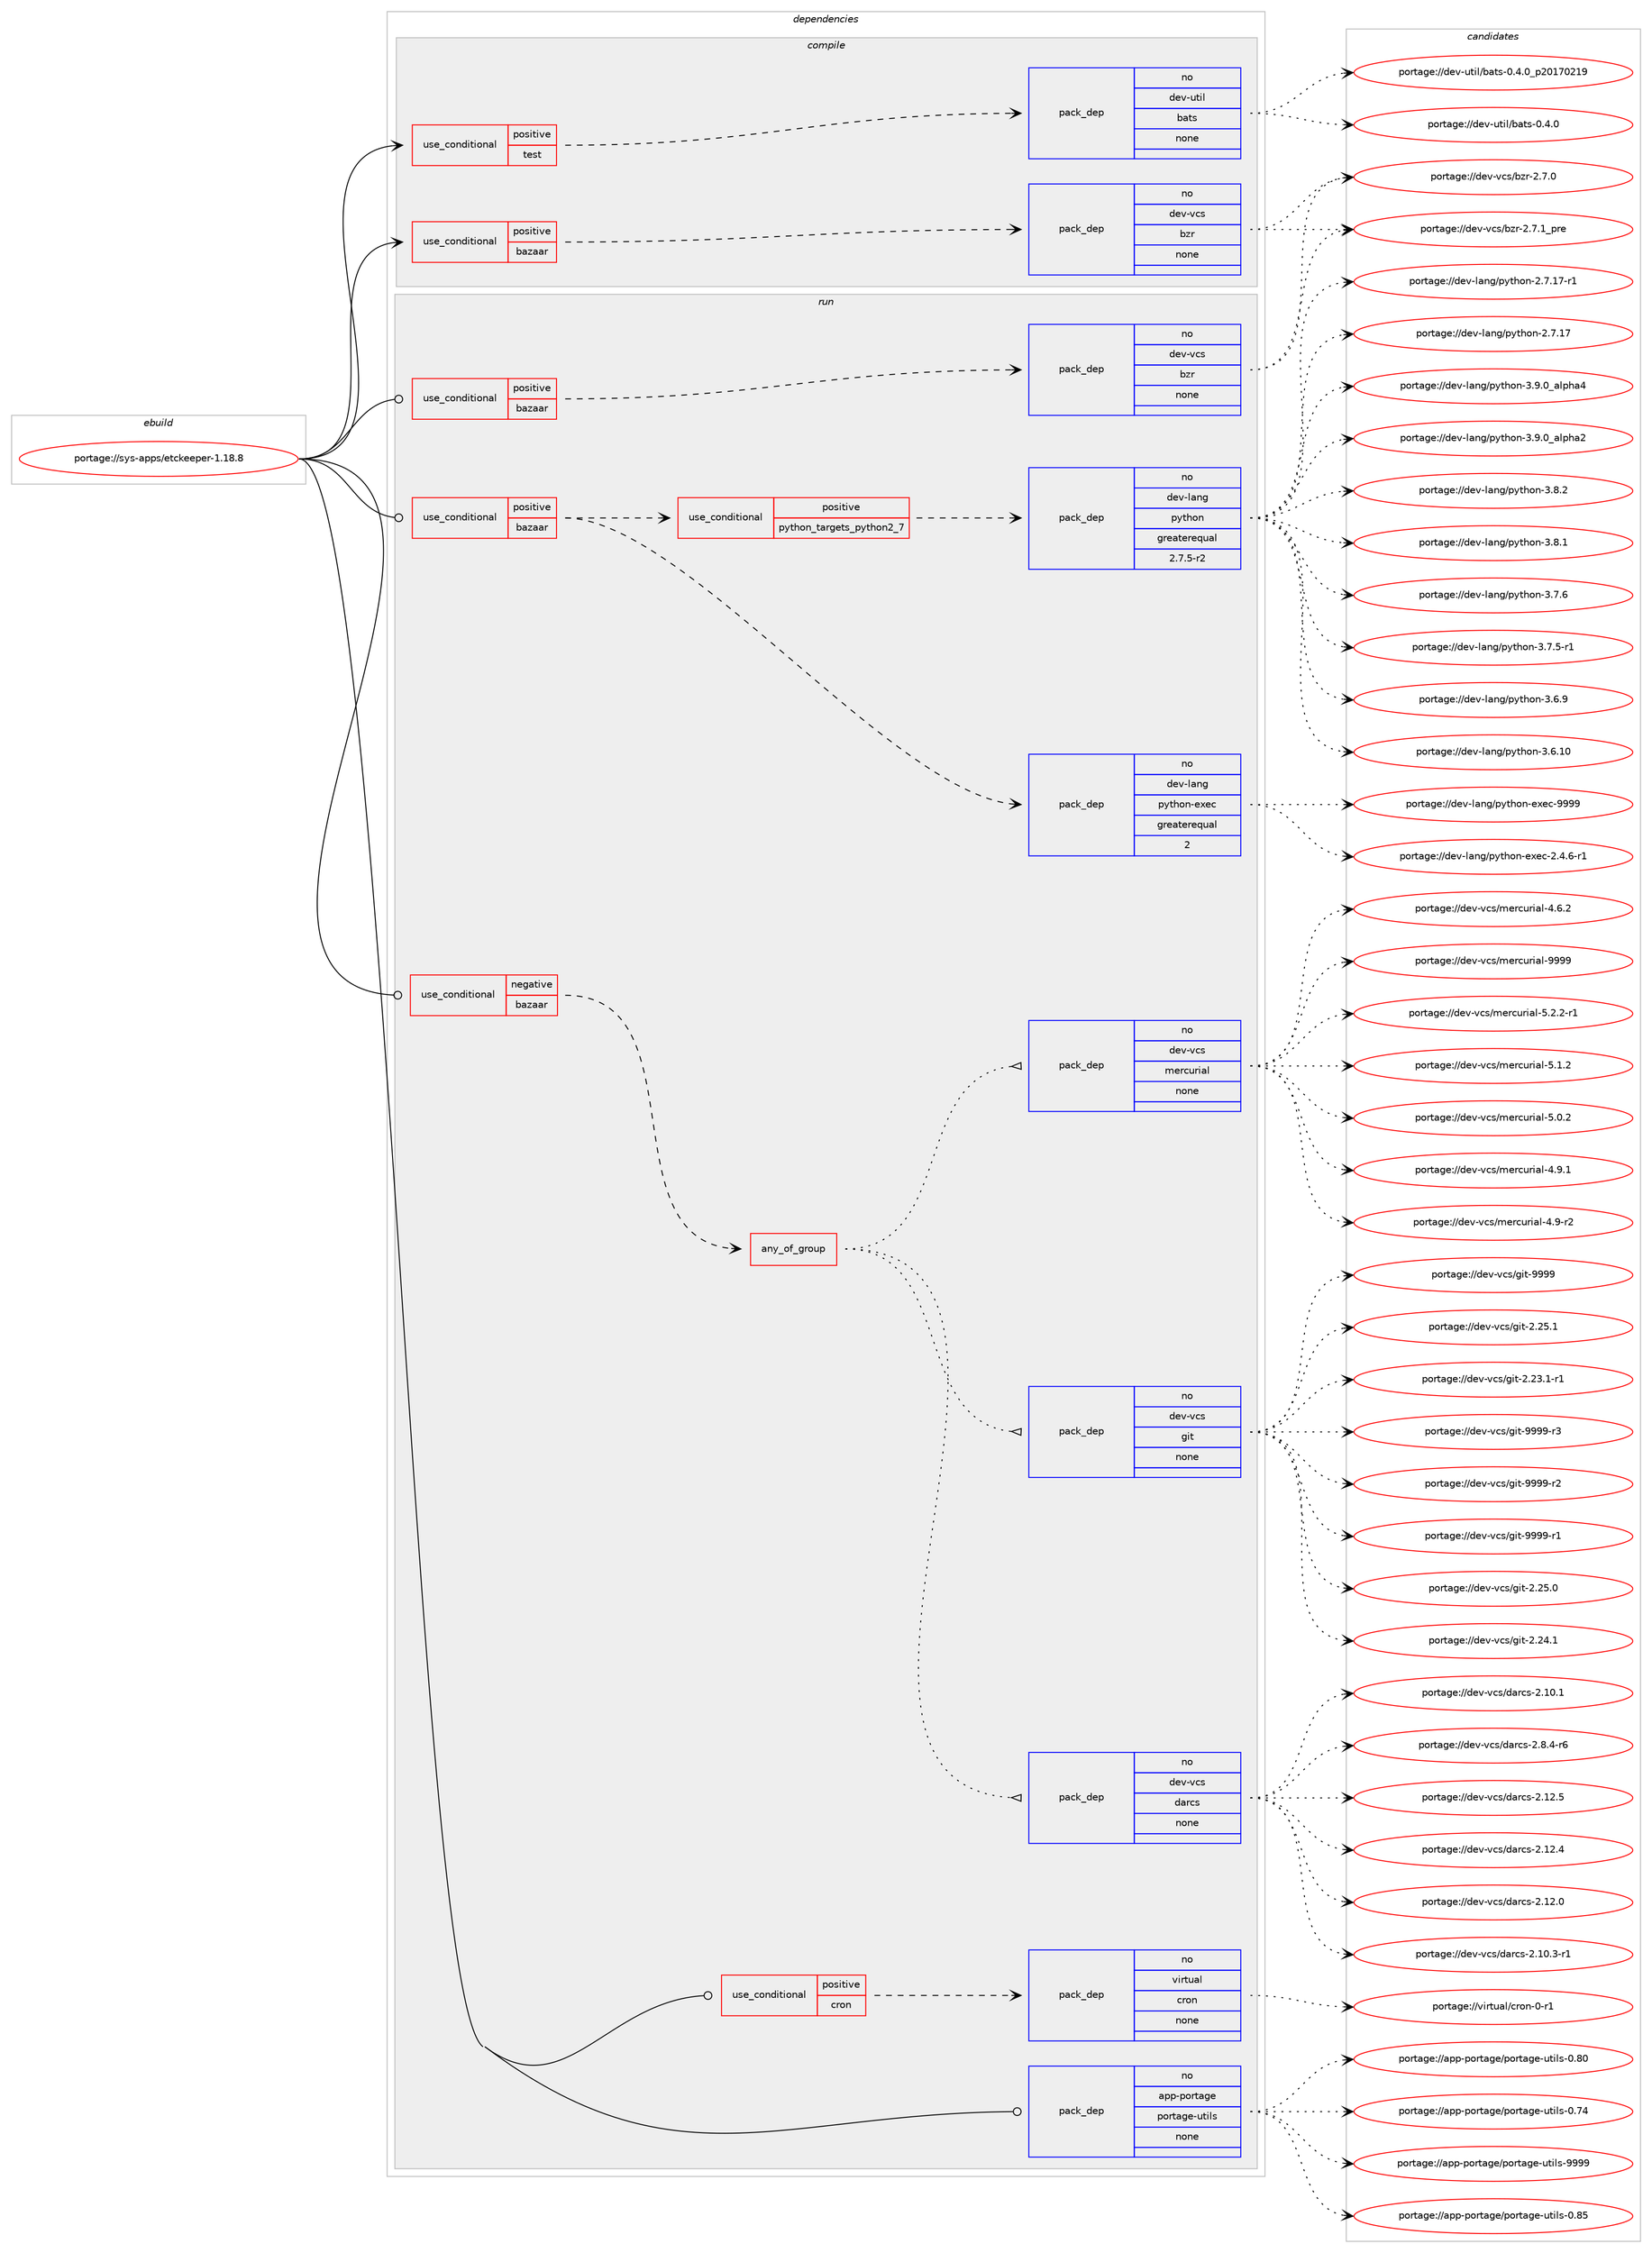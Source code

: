 digraph prolog {

# *************
# Graph options
# *************

newrank=true;
concentrate=true;
compound=true;
graph [rankdir=LR,fontname=Helvetica,fontsize=10,ranksep=1.5];#, ranksep=2.5, nodesep=0.2];
edge  [arrowhead=vee];
node  [fontname=Helvetica,fontsize=10];

# **********
# The ebuild
# **********

subgraph cluster_leftcol {
color=gray;
rank=same;
label=<<i>ebuild</i>>;
id [label="portage://sys-apps/etckeeper-1.18.8", color=red, width=4, href="../sys-apps/etckeeper-1.18.8.svg"];
}

# ****************
# The dependencies
# ****************

subgraph cluster_midcol {
color=gray;
label=<<i>dependencies</i>>;
subgraph cluster_compile {
fillcolor="#eeeeee";
style=filled;
label=<<i>compile</i>>;
subgraph cond8680 {
dependency40867 [label=<<TABLE BORDER="0" CELLBORDER="1" CELLSPACING="0" CELLPADDING="4"><TR><TD ROWSPAN="3" CELLPADDING="10">use_conditional</TD></TR><TR><TD>positive</TD></TR><TR><TD>bazaar</TD></TR></TABLE>>, shape=none, color=red];
subgraph pack31245 {
dependency40868 [label=<<TABLE BORDER="0" CELLBORDER="1" CELLSPACING="0" CELLPADDING="4" WIDTH="220"><TR><TD ROWSPAN="6" CELLPADDING="30">pack_dep</TD></TR><TR><TD WIDTH="110">no</TD></TR><TR><TD>dev-vcs</TD></TR><TR><TD>bzr</TD></TR><TR><TD>none</TD></TR><TR><TD></TD></TR></TABLE>>, shape=none, color=blue];
}
dependency40867:e -> dependency40868:w [weight=20,style="dashed",arrowhead="vee"];
}
id:e -> dependency40867:w [weight=20,style="solid",arrowhead="vee"];
subgraph cond8681 {
dependency40869 [label=<<TABLE BORDER="0" CELLBORDER="1" CELLSPACING="0" CELLPADDING="4"><TR><TD ROWSPAN="3" CELLPADDING="10">use_conditional</TD></TR><TR><TD>positive</TD></TR><TR><TD>test</TD></TR></TABLE>>, shape=none, color=red];
subgraph pack31246 {
dependency40870 [label=<<TABLE BORDER="0" CELLBORDER="1" CELLSPACING="0" CELLPADDING="4" WIDTH="220"><TR><TD ROWSPAN="6" CELLPADDING="30">pack_dep</TD></TR><TR><TD WIDTH="110">no</TD></TR><TR><TD>dev-util</TD></TR><TR><TD>bats</TD></TR><TR><TD>none</TD></TR><TR><TD></TD></TR></TABLE>>, shape=none, color=blue];
}
dependency40869:e -> dependency40870:w [weight=20,style="dashed",arrowhead="vee"];
}
id:e -> dependency40869:w [weight=20,style="solid",arrowhead="vee"];
}
subgraph cluster_compileandrun {
fillcolor="#eeeeee";
style=filled;
label=<<i>compile and run</i>>;
}
subgraph cluster_run {
fillcolor="#eeeeee";
style=filled;
label=<<i>run</i>>;
subgraph cond8682 {
dependency40871 [label=<<TABLE BORDER="0" CELLBORDER="1" CELLSPACING="0" CELLPADDING="4"><TR><TD ROWSPAN="3" CELLPADDING="10">use_conditional</TD></TR><TR><TD>negative</TD></TR><TR><TD>bazaar</TD></TR></TABLE>>, shape=none, color=red];
subgraph any899 {
dependency40872 [label=<<TABLE BORDER="0" CELLBORDER="1" CELLSPACING="0" CELLPADDING="4"><TR><TD CELLPADDING="10">any_of_group</TD></TR></TABLE>>, shape=none, color=red];subgraph pack31247 {
dependency40873 [label=<<TABLE BORDER="0" CELLBORDER="1" CELLSPACING="0" CELLPADDING="4" WIDTH="220"><TR><TD ROWSPAN="6" CELLPADDING="30">pack_dep</TD></TR><TR><TD WIDTH="110">no</TD></TR><TR><TD>dev-vcs</TD></TR><TR><TD>git</TD></TR><TR><TD>none</TD></TR><TR><TD></TD></TR></TABLE>>, shape=none, color=blue];
}
dependency40872:e -> dependency40873:w [weight=20,style="dotted",arrowhead="oinv"];
subgraph pack31248 {
dependency40874 [label=<<TABLE BORDER="0" CELLBORDER="1" CELLSPACING="0" CELLPADDING="4" WIDTH="220"><TR><TD ROWSPAN="6" CELLPADDING="30">pack_dep</TD></TR><TR><TD WIDTH="110">no</TD></TR><TR><TD>dev-vcs</TD></TR><TR><TD>mercurial</TD></TR><TR><TD>none</TD></TR><TR><TD></TD></TR></TABLE>>, shape=none, color=blue];
}
dependency40872:e -> dependency40874:w [weight=20,style="dotted",arrowhead="oinv"];
subgraph pack31249 {
dependency40875 [label=<<TABLE BORDER="0" CELLBORDER="1" CELLSPACING="0" CELLPADDING="4" WIDTH="220"><TR><TD ROWSPAN="6" CELLPADDING="30">pack_dep</TD></TR><TR><TD WIDTH="110">no</TD></TR><TR><TD>dev-vcs</TD></TR><TR><TD>darcs</TD></TR><TR><TD>none</TD></TR><TR><TD></TD></TR></TABLE>>, shape=none, color=blue];
}
dependency40872:e -> dependency40875:w [weight=20,style="dotted",arrowhead="oinv"];
}
dependency40871:e -> dependency40872:w [weight=20,style="dashed",arrowhead="vee"];
}
id:e -> dependency40871:w [weight=20,style="solid",arrowhead="odot"];
subgraph cond8683 {
dependency40876 [label=<<TABLE BORDER="0" CELLBORDER="1" CELLSPACING="0" CELLPADDING="4"><TR><TD ROWSPAN="3" CELLPADDING="10">use_conditional</TD></TR><TR><TD>positive</TD></TR><TR><TD>bazaar</TD></TR></TABLE>>, shape=none, color=red];
subgraph cond8684 {
dependency40877 [label=<<TABLE BORDER="0" CELLBORDER="1" CELLSPACING="0" CELLPADDING="4"><TR><TD ROWSPAN="3" CELLPADDING="10">use_conditional</TD></TR><TR><TD>positive</TD></TR><TR><TD>python_targets_python2_7</TD></TR></TABLE>>, shape=none, color=red];
subgraph pack31250 {
dependency40878 [label=<<TABLE BORDER="0" CELLBORDER="1" CELLSPACING="0" CELLPADDING="4" WIDTH="220"><TR><TD ROWSPAN="6" CELLPADDING="30">pack_dep</TD></TR><TR><TD WIDTH="110">no</TD></TR><TR><TD>dev-lang</TD></TR><TR><TD>python</TD></TR><TR><TD>greaterequal</TD></TR><TR><TD>2.7.5-r2</TD></TR></TABLE>>, shape=none, color=blue];
}
dependency40877:e -> dependency40878:w [weight=20,style="dashed",arrowhead="vee"];
}
dependency40876:e -> dependency40877:w [weight=20,style="dashed",arrowhead="vee"];
subgraph pack31251 {
dependency40879 [label=<<TABLE BORDER="0" CELLBORDER="1" CELLSPACING="0" CELLPADDING="4" WIDTH="220"><TR><TD ROWSPAN="6" CELLPADDING="30">pack_dep</TD></TR><TR><TD WIDTH="110">no</TD></TR><TR><TD>dev-lang</TD></TR><TR><TD>python-exec</TD></TR><TR><TD>greaterequal</TD></TR><TR><TD>2</TD></TR></TABLE>>, shape=none, color=blue];
}
dependency40876:e -> dependency40879:w [weight=20,style="dashed",arrowhead="vee"];
}
id:e -> dependency40876:w [weight=20,style="solid",arrowhead="odot"];
subgraph cond8685 {
dependency40880 [label=<<TABLE BORDER="0" CELLBORDER="1" CELLSPACING="0" CELLPADDING="4"><TR><TD ROWSPAN="3" CELLPADDING="10">use_conditional</TD></TR><TR><TD>positive</TD></TR><TR><TD>bazaar</TD></TR></TABLE>>, shape=none, color=red];
subgraph pack31252 {
dependency40881 [label=<<TABLE BORDER="0" CELLBORDER="1" CELLSPACING="0" CELLPADDING="4" WIDTH="220"><TR><TD ROWSPAN="6" CELLPADDING="30">pack_dep</TD></TR><TR><TD WIDTH="110">no</TD></TR><TR><TD>dev-vcs</TD></TR><TR><TD>bzr</TD></TR><TR><TD>none</TD></TR><TR><TD></TD></TR></TABLE>>, shape=none, color=blue];
}
dependency40880:e -> dependency40881:w [weight=20,style="dashed",arrowhead="vee"];
}
id:e -> dependency40880:w [weight=20,style="solid",arrowhead="odot"];
subgraph cond8686 {
dependency40882 [label=<<TABLE BORDER="0" CELLBORDER="1" CELLSPACING="0" CELLPADDING="4"><TR><TD ROWSPAN="3" CELLPADDING="10">use_conditional</TD></TR><TR><TD>positive</TD></TR><TR><TD>cron</TD></TR></TABLE>>, shape=none, color=red];
subgraph pack31253 {
dependency40883 [label=<<TABLE BORDER="0" CELLBORDER="1" CELLSPACING="0" CELLPADDING="4" WIDTH="220"><TR><TD ROWSPAN="6" CELLPADDING="30">pack_dep</TD></TR><TR><TD WIDTH="110">no</TD></TR><TR><TD>virtual</TD></TR><TR><TD>cron</TD></TR><TR><TD>none</TD></TR><TR><TD></TD></TR></TABLE>>, shape=none, color=blue];
}
dependency40882:e -> dependency40883:w [weight=20,style="dashed",arrowhead="vee"];
}
id:e -> dependency40882:w [weight=20,style="solid",arrowhead="odot"];
subgraph pack31254 {
dependency40884 [label=<<TABLE BORDER="0" CELLBORDER="1" CELLSPACING="0" CELLPADDING="4" WIDTH="220"><TR><TD ROWSPAN="6" CELLPADDING="30">pack_dep</TD></TR><TR><TD WIDTH="110">no</TD></TR><TR><TD>app-portage</TD></TR><TR><TD>portage-utils</TD></TR><TR><TD>none</TD></TR><TR><TD></TD></TR></TABLE>>, shape=none, color=blue];
}
id:e -> dependency40884:w [weight=20,style="solid",arrowhead="odot"];
}
}

# **************
# The candidates
# **************

subgraph cluster_choices {
rank=same;
color=gray;
label=<<i>candidates</i>>;

subgraph choice31245 {
color=black;
nodesep=1;
choice1001011184511899115479812211445504655464995112114101 [label="portage://dev-vcs/bzr-2.7.1_pre", color=red, width=4,href="../dev-vcs/bzr-2.7.1_pre.svg"];
choice10010111845118991154798122114455046554648 [label="portage://dev-vcs/bzr-2.7.0", color=red, width=4,href="../dev-vcs/bzr-2.7.0.svg"];
dependency40868:e -> choice1001011184511899115479812211445504655464995112114101:w [style=dotted,weight="100"];
dependency40868:e -> choice10010111845118991154798122114455046554648:w [style=dotted,weight="100"];
}
subgraph choice31246 {
color=black;
nodesep=1;
choice10010111845117116105108479897116115454846524648951125048495548504957 [label="portage://dev-util/bats-0.4.0_p20170219", color=red, width=4,href="../dev-util/bats-0.4.0_p20170219.svg"];
choice10010111845117116105108479897116115454846524648 [label="portage://dev-util/bats-0.4.0", color=red, width=4,href="../dev-util/bats-0.4.0.svg"];
dependency40870:e -> choice10010111845117116105108479897116115454846524648951125048495548504957:w [style=dotted,weight="100"];
dependency40870:e -> choice10010111845117116105108479897116115454846524648:w [style=dotted,weight="100"];
}
subgraph choice31247 {
color=black;
nodesep=1;
choice10010111845118991154710310511645575757574511451 [label="portage://dev-vcs/git-9999-r3", color=red, width=4,href="../dev-vcs/git-9999-r3.svg"];
choice10010111845118991154710310511645575757574511450 [label="portage://dev-vcs/git-9999-r2", color=red, width=4,href="../dev-vcs/git-9999-r2.svg"];
choice10010111845118991154710310511645575757574511449 [label="portage://dev-vcs/git-9999-r1", color=red, width=4,href="../dev-vcs/git-9999-r1.svg"];
choice1001011184511899115471031051164557575757 [label="portage://dev-vcs/git-9999", color=red, width=4,href="../dev-vcs/git-9999.svg"];
choice10010111845118991154710310511645504650534649 [label="portage://dev-vcs/git-2.25.1", color=red, width=4,href="../dev-vcs/git-2.25.1.svg"];
choice10010111845118991154710310511645504650534648 [label="portage://dev-vcs/git-2.25.0", color=red, width=4,href="../dev-vcs/git-2.25.0.svg"];
choice10010111845118991154710310511645504650524649 [label="portage://dev-vcs/git-2.24.1", color=red, width=4,href="../dev-vcs/git-2.24.1.svg"];
choice100101118451189911547103105116455046505146494511449 [label="portage://dev-vcs/git-2.23.1-r1", color=red, width=4,href="../dev-vcs/git-2.23.1-r1.svg"];
dependency40873:e -> choice10010111845118991154710310511645575757574511451:w [style=dotted,weight="100"];
dependency40873:e -> choice10010111845118991154710310511645575757574511450:w [style=dotted,weight="100"];
dependency40873:e -> choice10010111845118991154710310511645575757574511449:w [style=dotted,weight="100"];
dependency40873:e -> choice1001011184511899115471031051164557575757:w [style=dotted,weight="100"];
dependency40873:e -> choice10010111845118991154710310511645504650534649:w [style=dotted,weight="100"];
dependency40873:e -> choice10010111845118991154710310511645504650534648:w [style=dotted,weight="100"];
dependency40873:e -> choice10010111845118991154710310511645504650524649:w [style=dotted,weight="100"];
dependency40873:e -> choice100101118451189911547103105116455046505146494511449:w [style=dotted,weight="100"];
}
subgraph choice31248 {
color=black;
nodesep=1;
choice10010111845118991154710910111499117114105971084557575757 [label="portage://dev-vcs/mercurial-9999", color=red, width=4,href="../dev-vcs/mercurial-9999.svg"];
choice10010111845118991154710910111499117114105971084553465046504511449 [label="portage://dev-vcs/mercurial-5.2.2-r1", color=red, width=4,href="../dev-vcs/mercurial-5.2.2-r1.svg"];
choice1001011184511899115471091011149911711410597108455346494650 [label="portage://dev-vcs/mercurial-5.1.2", color=red, width=4,href="../dev-vcs/mercurial-5.1.2.svg"];
choice1001011184511899115471091011149911711410597108455346484650 [label="portage://dev-vcs/mercurial-5.0.2", color=red, width=4,href="../dev-vcs/mercurial-5.0.2.svg"];
choice1001011184511899115471091011149911711410597108455246574649 [label="portage://dev-vcs/mercurial-4.9.1", color=red, width=4,href="../dev-vcs/mercurial-4.9.1.svg"];
choice1001011184511899115471091011149911711410597108455246574511450 [label="portage://dev-vcs/mercurial-4.9-r2", color=red, width=4,href="../dev-vcs/mercurial-4.9-r2.svg"];
choice1001011184511899115471091011149911711410597108455246544650 [label="portage://dev-vcs/mercurial-4.6.2", color=red, width=4,href="../dev-vcs/mercurial-4.6.2.svg"];
dependency40874:e -> choice10010111845118991154710910111499117114105971084557575757:w [style=dotted,weight="100"];
dependency40874:e -> choice10010111845118991154710910111499117114105971084553465046504511449:w [style=dotted,weight="100"];
dependency40874:e -> choice1001011184511899115471091011149911711410597108455346494650:w [style=dotted,weight="100"];
dependency40874:e -> choice1001011184511899115471091011149911711410597108455346484650:w [style=dotted,weight="100"];
dependency40874:e -> choice1001011184511899115471091011149911711410597108455246574649:w [style=dotted,weight="100"];
dependency40874:e -> choice1001011184511899115471091011149911711410597108455246574511450:w [style=dotted,weight="100"];
dependency40874:e -> choice1001011184511899115471091011149911711410597108455246544650:w [style=dotted,weight="100"];
}
subgraph choice31249 {
color=black;
nodesep=1;
choice10010111845118991154710097114991154550465646524511454 [label="portage://dev-vcs/darcs-2.8.4-r6", color=red, width=4,href="../dev-vcs/darcs-2.8.4-r6.svg"];
choice100101118451189911547100971149911545504649504653 [label="portage://dev-vcs/darcs-2.12.5", color=red, width=4,href="../dev-vcs/darcs-2.12.5.svg"];
choice100101118451189911547100971149911545504649504652 [label="portage://dev-vcs/darcs-2.12.4", color=red, width=4,href="../dev-vcs/darcs-2.12.4.svg"];
choice100101118451189911547100971149911545504649504648 [label="portage://dev-vcs/darcs-2.12.0", color=red, width=4,href="../dev-vcs/darcs-2.12.0.svg"];
choice1001011184511899115471009711499115455046494846514511449 [label="portage://dev-vcs/darcs-2.10.3-r1", color=red, width=4,href="../dev-vcs/darcs-2.10.3-r1.svg"];
choice100101118451189911547100971149911545504649484649 [label="portage://dev-vcs/darcs-2.10.1", color=red, width=4,href="../dev-vcs/darcs-2.10.1.svg"];
dependency40875:e -> choice10010111845118991154710097114991154550465646524511454:w [style=dotted,weight="100"];
dependency40875:e -> choice100101118451189911547100971149911545504649504653:w [style=dotted,weight="100"];
dependency40875:e -> choice100101118451189911547100971149911545504649504652:w [style=dotted,weight="100"];
dependency40875:e -> choice100101118451189911547100971149911545504649504648:w [style=dotted,weight="100"];
dependency40875:e -> choice1001011184511899115471009711499115455046494846514511449:w [style=dotted,weight="100"];
dependency40875:e -> choice100101118451189911547100971149911545504649484649:w [style=dotted,weight="100"];
}
subgraph choice31250 {
color=black;
nodesep=1;
choice10010111845108971101034711212111610411111045514657464895971081121049752 [label="portage://dev-lang/python-3.9.0_alpha4", color=red, width=4,href="../dev-lang/python-3.9.0_alpha4.svg"];
choice10010111845108971101034711212111610411111045514657464895971081121049750 [label="portage://dev-lang/python-3.9.0_alpha2", color=red, width=4,href="../dev-lang/python-3.9.0_alpha2.svg"];
choice100101118451089711010347112121116104111110455146564650 [label="portage://dev-lang/python-3.8.2", color=red, width=4,href="../dev-lang/python-3.8.2.svg"];
choice100101118451089711010347112121116104111110455146564649 [label="portage://dev-lang/python-3.8.1", color=red, width=4,href="../dev-lang/python-3.8.1.svg"];
choice100101118451089711010347112121116104111110455146554654 [label="portage://dev-lang/python-3.7.6", color=red, width=4,href="../dev-lang/python-3.7.6.svg"];
choice1001011184510897110103471121211161041111104551465546534511449 [label="portage://dev-lang/python-3.7.5-r1", color=red, width=4,href="../dev-lang/python-3.7.5-r1.svg"];
choice100101118451089711010347112121116104111110455146544657 [label="portage://dev-lang/python-3.6.9", color=red, width=4,href="../dev-lang/python-3.6.9.svg"];
choice10010111845108971101034711212111610411111045514654464948 [label="portage://dev-lang/python-3.6.10", color=red, width=4,href="../dev-lang/python-3.6.10.svg"];
choice100101118451089711010347112121116104111110455046554649554511449 [label="portage://dev-lang/python-2.7.17-r1", color=red, width=4,href="../dev-lang/python-2.7.17-r1.svg"];
choice10010111845108971101034711212111610411111045504655464955 [label="portage://dev-lang/python-2.7.17", color=red, width=4,href="../dev-lang/python-2.7.17.svg"];
dependency40878:e -> choice10010111845108971101034711212111610411111045514657464895971081121049752:w [style=dotted,weight="100"];
dependency40878:e -> choice10010111845108971101034711212111610411111045514657464895971081121049750:w [style=dotted,weight="100"];
dependency40878:e -> choice100101118451089711010347112121116104111110455146564650:w [style=dotted,weight="100"];
dependency40878:e -> choice100101118451089711010347112121116104111110455146564649:w [style=dotted,weight="100"];
dependency40878:e -> choice100101118451089711010347112121116104111110455146554654:w [style=dotted,weight="100"];
dependency40878:e -> choice1001011184510897110103471121211161041111104551465546534511449:w [style=dotted,weight="100"];
dependency40878:e -> choice100101118451089711010347112121116104111110455146544657:w [style=dotted,weight="100"];
dependency40878:e -> choice10010111845108971101034711212111610411111045514654464948:w [style=dotted,weight="100"];
dependency40878:e -> choice100101118451089711010347112121116104111110455046554649554511449:w [style=dotted,weight="100"];
dependency40878:e -> choice10010111845108971101034711212111610411111045504655464955:w [style=dotted,weight="100"];
}
subgraph choice31251 {
color=black;
nodesep=1;
choice10010111845108971101034711212111610411111045101120101994557575757 [label="portage://dev-lang/python-exec-9999", color=red, width=4,href="../dev-lang/python-exec-9999.svg"];
choice10010111845108971101034711212111610411111045101120101994550465246544511449 [label="portage://dev-lang/python-exec-2.4.6-r1", color=red, width=4,href="../dev-lang/python-exec-2.4.6-r1.svg"];
dependency40879:e -> choice10010111845108971101034711212111610411111045101120101994557575757:w [style=dotted,weight="100"];
dependency40879:e -> choice10010111845108971101034711212111610411111045101120101994550465246544511449:w [style=dotted,weight="100"];
}
subgraph choice31252 {
color=black;
nodesep=1;
choice1001011184511899115479812211445504655464995112114101 [label="portage://dev-vcs/bzr-2.7.1_pre", color=red, width=4,href="../dev-vcs/bzr-2.7.1_pre.svg"];
choice10010111845118991154798122114455046554648 [label="portage://dev-vcs/bzr-2.7.0", color=red, width=4,href="../dev-vcs/bzr-2.7.0.svg"];
dependency40881:e -> choice1001011184511899115479812211445504655464995112114101:w [style=dotted,weight="100"];
dependency40881:e -> choice10010111845118991154798122114455046554648:w [style=dotted,weight="100"];
}
subgraph choice31253 {
color=black;
nodesep=1;
choice11810511411611797108479911411111045484511449 [label="portage://virtual/cron-0-r1", color=red, width=4,href="../virtual/cron-0-r1.svg"];
dependency40883:e -> choice11810511411611797108479911411111045484511449:w [style=dotted,weight="100"];
}
subgraph choice31254 {
color=black;
nodesep=1;
choice9711211245112111114116971031014711211111411697103101451171161051081154557575757 [label="portage://app-portage/portage-utils-9999", color=red, width=4,href="../app-portage/portage-utils-9999.svg"];
choice9711211245112111114116971031014711211111411697103101451171161051081154548465653 [label="portage://app-portage/portage-utils-0.85", color=red, width=4,href="../app-portage/portage-utils-0.85.svg"];
choice9711211245112111114116971031014711211111411697103101451171161051081154548465648 [label="portage://app-portage/portage-utils-0.80", color=red, width=4,href="../app-portage/portage-utils-0.80.svg"];
choice9711211245112111114116971031014711211111411697103101451171161051081154548465552 [label="portage://app-portage/portage-utils-0.74", color=red, width=4,href="../app-portage/portage-utils-0.74.svg"];
dependency40884:e -> choice9711211245112111114116971031014711211111411697103101451171161051081154557575757:w [style=dotted,weight="100"];
dependency40884:e -> choice9711211245112111114116971031014711211111411697103101451171161051081154548465653:w [style=dotted,weight="100"];
dependency40884:e -> choice9711211245112111114116971031014711211111411697103101451171161051081154548465648:w [style=dotted,weight="100"];
dependency40884:e -> choice9711211245112111114116971031014711211111411697103101451171161051081154548465552:w [style=dotted,weight="100"];
}
}

}
